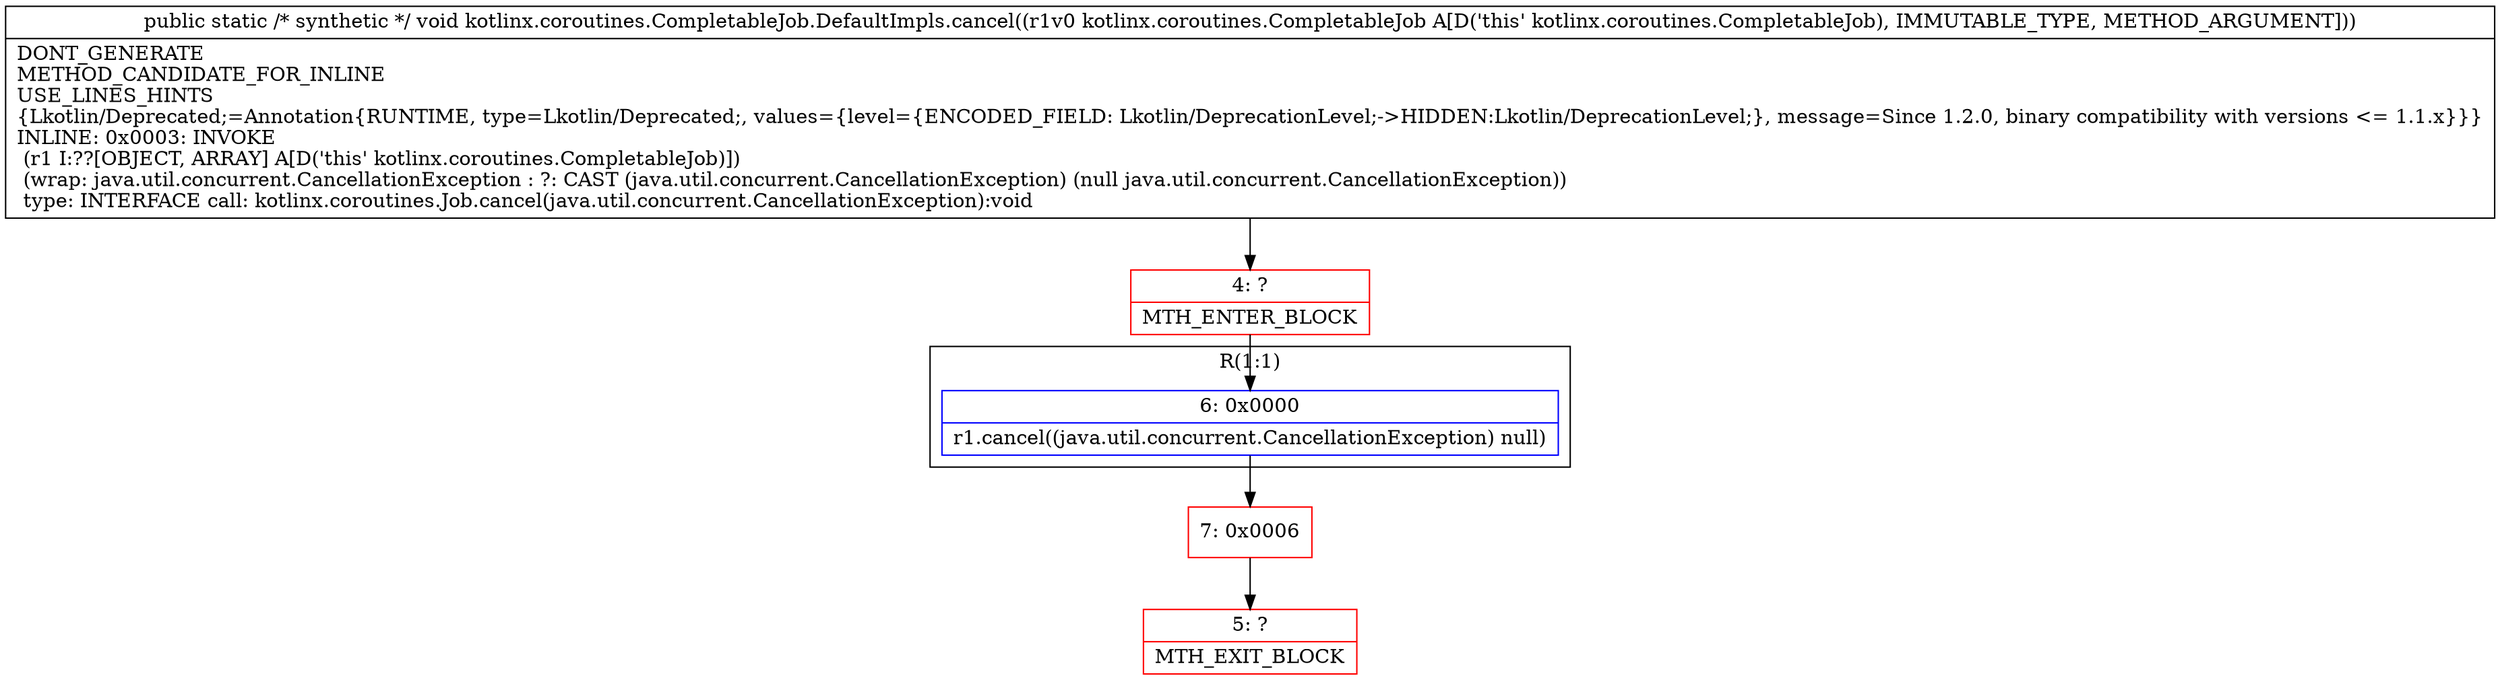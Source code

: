 digraph "CFG forkotlinx.coroutines.CompletableJob.DefaultImpls.cancel(Lkotlinx\/coroutines\/CompletableJob;)V" {
subgraph cluster_Region_1885983175 {
label = "R(1:1)";
node [shape=record,color=blue];
Node_6 [shape=record,label="{6\:\ 0x0000|r1.cancel((java.util.concurrent.CancellationException) null)\l}"];
}
Node_4 [shape=record,color=red,label="{4\:\ ?|MTH_ENTER_BLOCK\l}"];
Node_7 [shape=record,color=red,label="{7\:\ 0x0006}"];
Node_5 [shape=record,color=red,label="{5\:\ ?|MTH_EXIT_BLOCK\l}"];
MethodNode[shape=record,label="{public static \/* synthetic *\/ void kotlinx.coroutines.CompletableJob.DefaultImpls.cancel((r1v0 kotlinx.coroutines.CompletableJob A[D('this' kotlinx.coroutines.CompletableJob), IMMUTABLE_TYPE, METHOD_ARGUMENT]))  | DONT_GENERATE\lMETHOD_CANDIDATE_FOR_INLINE\lUSE_LINES_HINTS\l\{Lkotlin\/Deprecated;=Annotation\{RUNTIME, type=Lkotlin\/Deprecated;, values=\{level=\{ENCODED_FIELD: Lkotlin\/DeprecationLevel;\-\>HIDDEN:Lkotlin\/DeprecationLevel;\}, message=Since 1.2.0, binary compatibility with versions \<= 1.1.x\}\}\}\lINLINE: 0x0003: INVOKE  \l  (r1 I:??[OBJECT, ARRAY] A[D('this' kotlinx.coroutines.CompletableJob)])\l  (wrap: java.util.concurrent.CancellationException : ?: CAST (java.util.concurrent.CancellationException) (null java.util.concurrent.CancellationException))\l type: INTERFACE call: kotlinx.coroutines.Job.cancel(java.util.concurrent.CancellationException):void\l}"];
MethodNode -> Node_4;Node_6 -> Node_7;
Node_4 -> Node_6;
Node_7 -> Node_5;
}

